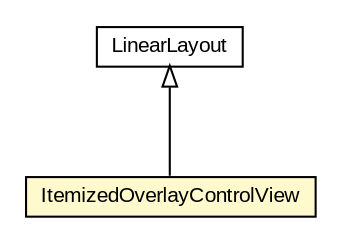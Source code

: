 #!/usr/local/bin/dot
#
# Class diagram 
# Generated by UMLGraph version R5_6-24-gf6e263 (http://www.umlgraph.org/)
#

digraph G {
	edge [fontname="arial",fontsize=10,labelfontname="arial",labelfontsize=10];
	node [fontname="arial",fontsize=10,shape=plaintext];
	nodesep=0.25;
	ranksep=0.5;
	// org.osmdroid.views.overlay.ItemizedOverlayControlView
	c19724 [label=<<table title="org.osmdroid.views.overlay.ItemizedOverlayControlView" border="0" cellborder="1" cellspacing="0" cellpadding="2" port="p" bgcolor="lemonChiffon" href="./ItemizedOverlayControlView.html">
		<tr><td><table border="0" cellspacing="0" cellpadding="1">
<tr><td align="center" balign="center"> ItemizedOverlayControlView </td></tr>
		</table></td></tr>
		</table>>, URL="./ItemizedOverlayControlView.html", fontname="arial", fontcolor="black", fontsize=10.0];
	//org.osmdroid.views.overlay.ItemizedOverlayControlView extends android.widget.LinearLayout
	c19784:p -> c19724:p [dir=back,arrowtail=empty];
	// android.widget.LinearLayout
	c19784 [label=<<table title="android.widget.LinearLayout" border="0" cellborder="1" cellspacing="0" cellpadding="2" port="p" href="http://java.sun.com/j2se/1.4.2/docs/api/android/widget/LinearLayout.html">
		<tr><td><table border="0" cellspacing="0" cellpadding="1">
<tr><td align="center" balign="center"> LinearLayout </td></tr>
		</table></td></tr>
		</table>>, URL="http://java.sun.com/j2se/1.4.2/docs/api/android/widget/LinearLayout.html", fontname="arial", fontcolor="black", fontsize=10.0];
}


